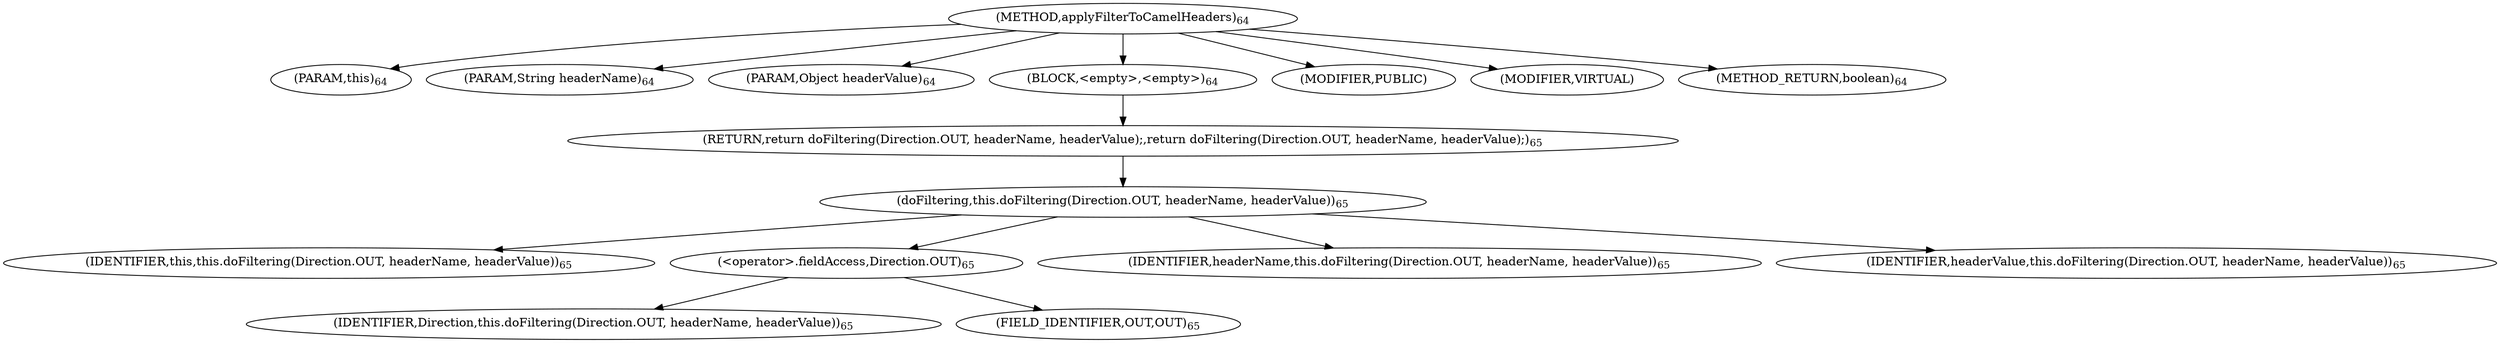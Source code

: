 digraph "applyFilterToCamelHeaders" {  
"74" [label = <(METHOD,applyFilterToCamelHeaders)<SUB>64</SUB>> ]
"18" [label = <(PARAM,this)<SUB>64</SUB>> ]
"75" [label = <(PARAM,String headerName)<SUB>64</SUB>> ]
"76" [label = <(PARAM,Object headerValue)<SUB>64</SUB>> ]
"77" [label = <(BLOCK,&lt;empty&gt;,&lt;empty&gt;)<SUB>64</SUB>> ]
"78" [label = <(RETURN,return doFiltering(Direction.OUT, headerName, headerValue);,return doFiltering(Direction.OUT, headerName, headerValue);)<SUB>65</SUB>> ]
"79" [label = <(doFiltering,this.doFiltering(Direction.OUT, headerName, headerValue))<SUB>65</SUB>> ]
"17" [label = <(IDENTIFIER,this,this.doFiltering(Direction.OUT, headerName, headerValue))<SUB>65</SUB>> ]
"80" [label = <(&lt;operator&gt;.fieldAccess,Direction.OUT)<SUB>65</SUB>> ]
"81" [label = <(IDENTIFIER,Direction,this.doFiltering(Direction.OUT, headerName, headerValue))<SUB>65</SUB>> ]
"82" [label = <(FIELD_IDENTIFIER,OUT,OUT)<SUB>65</SUB>> ]
"83" [label = <(IDENTIFIER,headerName,this.doFiltering(Direction.OUT, headerName, headerValue))<SUB>65</SUB>> ]
"84" [label = <(IDENTIFIER,headerValue,this.doFiltering(Direction.OUT, headerName, headerValue))<SUB>65</SUB>> ]
"85" [label = <(MODIFIER,PUBLIC)> ]
"86" [label = <(MODIFIER,VIRTUAL)> ]
"87" [label = <(METHOD_RETURN,boolean)<SUB>64</SUB>> ]
  "74" -> "18" 
  "74" -> "75" 
  "74" -> "76" 
  "74" -> "77" 
  "74" -> "85" 
  "74" -> "86" 
  "74" -> "87" 
  "77" -> "78" 
  "78" -> "79" 
  "79" -> "17" 
  "79" -> "80" 
  "79" -> "83" 
  "79" -> "84" 
  "80" -> "81" 
  "80" -> "82" 
}
